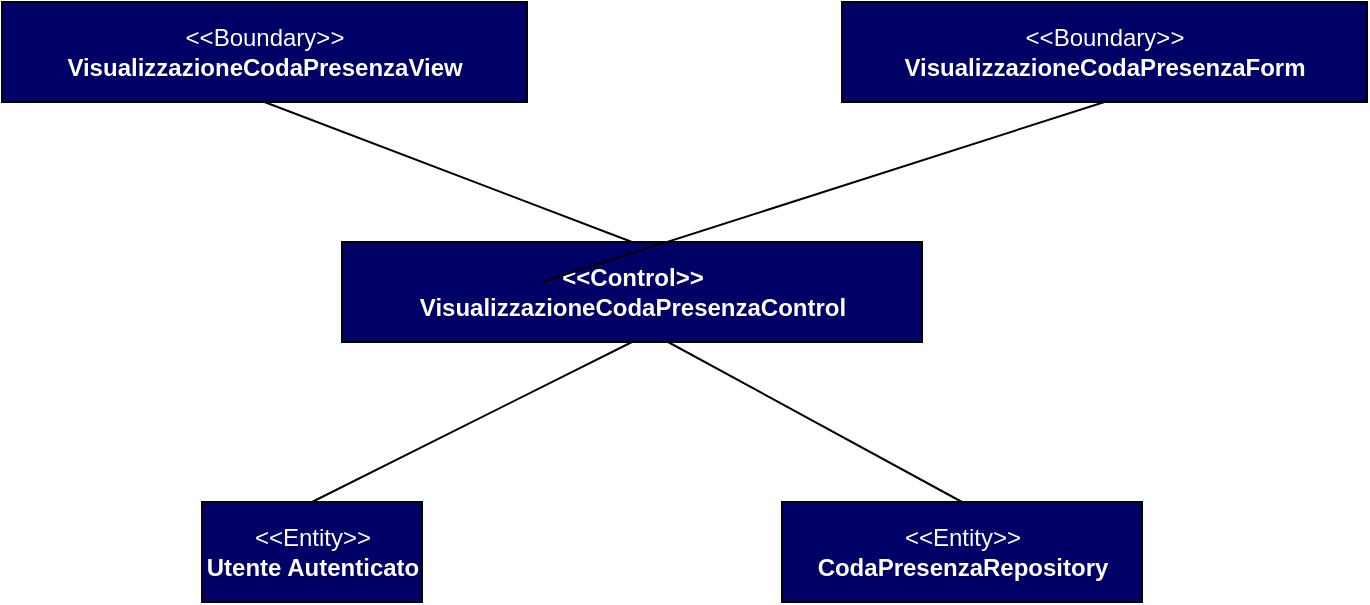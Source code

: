 <mxfile version="13.9.5" type="device"><diagram name="Page-1" id="929967ad-93f9-6ef4-fab6-5d389245f69c"><mxGraphModel dx="857" dy="642" grid="1" gridSize="10" guides="1" tooltips="1" connect="1" arrows="1" fold="1" page="1" pageScale="1.5" pageWidth="1169" pageHeight="826" background="none" math="0" shadow="0"><root><mxCell id="0" style=";html=1;"/><mxCell id="1" style=";html=1;" parent="0"/><mxCell id="qwX3oTCfdqMI3JBmAdr7-1" value="&lt;font color=&quot;#ffffff&quot;&gt;&amp;lt;&amp;lt;Entity&amp;gt;&amp;gt;&lt;br&gt;&lt;/font&gt;&lt;b&gt;&lt;font color=&quot;#ffffff&quot;&gt;Utente Autenticato&lt;/font&gt;&lt;br&gt;&lt;/b&gt;" style="html=1;fillColor=#000066;" parent="1" vertex="1"><mxGeometry x="350" y="470" width="110" height="50" as="geometry"/></mxCell><mxCell id="qwX3oTCfdqMI3JBmAdr7-8" value="&lt;font color=&quot;#ffffff&quot;&gt;&amp;lt;&amp;lt;Boundary&amp;gt;&amp;gt;&lt;br&gt;&lt;b&gt;VisualizzazioneCodaPresenzaView&lt;/b&gt;&lt;/font&gt;" style="html=1;fillColor=#000066;" parent="1" vertex="1"><mxGeometry x="250" y="220" width="262.5" height="50" as="geometry"/></mxCell><mxCell id="qwX3oTCfdqMI3JBmAdr7-9" value="&lt;b&gt;&lt;font color=&quot;#ffffff&quot;&gt;&amp;lt;&amp;lt;Control&amp;gt;&amp;gt;&lt;br&gt;VisualizzazioneCodaPresenzaControl&lt;/font&gt;&lt;br&gt;&lt;/b&gt;" style="html=1;fillColor=#000066;" parent="1" vertex="1"><mxGeometry x="420" y="340" width="290" height="50" as="geometry"/></mxCell><mxCell id="qwX3oTCfdqMI3JBmAdr7-11" value="" style="endArrow=none;html=1;entryX=0.5;entryY=1;entryDx=0;entryDy=0;exitX=0.5;exitY=0;exitDx=0;exitDy=0;" parent="1" source="qwX3oTCfdqMI3JBmAdr7-9" target="qwX3oTCfdqMI3JBmAdr7-8" edge="1"><mxGeometry width="50" height="50" relative="1" as="geometry"><mxPoint x="680" y="420" as="sourcePoint"/><mxPoint x="730" y="370" as="targetPoint"/></mxGeometry></mxCell><mxCell id="qwX3oTCfdqMI3JBmAdr7-13" value="" style="endArrow=none;html=1;entryX=0.5;entryY=1;entryDx=0;entryDy=0;exitX=0.5;exitY=0;exitDx=0;exitDy=0;" parent="1" source="qwX3oTCfdqMI3JBmAdr7-1" target="qwX3oTCfdqMI3JBmAdr7-9" edge="1"><mxGeometry width="50" height="50" relative="1" as="geometry"><mxPoint x="630" y="460" as="sourcePoint"/><mxPoint x="545" y="390" as="targetPoint"/></mxGeometry></mxCell><mxCell id="DmwrXDBetGTBXpi0zydV-1" value="&lt;font color=&quot;#ffffff&quot;&gt;&amp;lt;&amp;lt;Entity&amp;gt;&amp;gt;&lt;br&gt;&lt;/font&gt;&lt;b&gt;&lt;font color=&quot;#ffffff&quot;&gt;CodaPresenzaRepository&lt;/font&gt;&lt;br&gt;&lt;/b&gt;" style="html=1;fillColor=#000066;" parent="1" vertex="1"><mxGeometry x="640" y="470" width="180" height="50" as="geometry"/></mxCell><mxCell id="DmwrXDBetGTBXpi0zydV-2" value="" style="endArrow=none;html=1;entryX=0.5;entryY=0;entryDx=0;entryDy=0;exitX=0.559;exitY=0.99;exitDx=0;exitDy=0;exitPerimeter=0;" parent="1" source="qwX3oTCfdqMI3JBmAdr7-9" target="DmwrXDBetGTBXpi0zydV-1" edge="1"><mxGeometry width="50" height="50" relative="1" as="geometry"><mxPoint x="580" y="392" as="sourcePoint"/><mxPoint x="740" y="470" as="targetPoint"/></mxGeometry></mxCell><mxCell id="-ifCW4lASouxxgJtg2Zg-1" value="&lt;font color=&quot;#ffffff&quot;&gt;&amp;lt;&amp;lt;Boundary&amp;gt;&amp;gt;&lt;br&gt;&lt;b&gt;VisualizzazioneCodaPresenzaForm&lt;/b&gt;&lt;/font&gt;" style="html=1;fillColor=#000066;" parent="1" vertex="1"><mxGeometry x="670" y="220" width="262.5" height="50" as="geometry"/></mxCell><mxCell id="-ifCW4lASouxxgJtg2Zg-2" value="" style="endArrow=none;html=1;entryX=0.5;entryY=1;entryDx=0;entryDy=0;" parent="1" target="-ifCW4lASouxxgJtg2Zg-1" edge="1"><mxGeometry width="50" height="50" relative="1" as="geometry"><mxPoint x="520" y="360" as="sourcePoint"/><mxPoint x="570" y="310" as="targetPoint"/></mxGeometry></mxCell></root></mxGraphModel></diagram></mxfile>